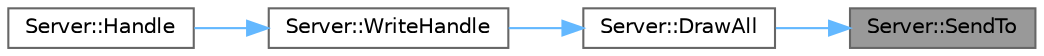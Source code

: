 digraph "Server::SendTo"
{
 // LATEX_PDF_SIZE
  bgcolor="transparent";
  edge [fontname=Helvetica,fontsize=10,labelfontname=Helvetica,labelfontsize=10];
  node [fontname=Helvetica,fontsize=10,shape=box,height=0.2,width=0.4];
  rankdir="RL";
  Node1 [id="Node000001",label="Server::SendTo",height=0.2,width=0.4,color="gray40", fillcolor="grey60", style="filled", fontcolor="black",tooltip="Отправляет сообщение клиенту."];
  Node1 -> Node2 [id="edge1_Node000001_Node000002",dir="back",color="steelblue1",style="solid",tooltip=" "];
  Node2 [id="Node000002",label="Server::DrawAll",height=0.2,width=0.4,color="grey40", fillcolor="white", style="filled",URL="$class_server.html#a44be6f37d46d022833250be1a29d2ce0",tooltip="Отрисовывает все элементы на поле."];
  Node2 -> Node3 [id="edge2_Node000002_Node000003",dir="back",color="steelblue1",style="solid",tooltip=" "];
  Node3 [id="Node000003",label="Server::WriteHandle",height=0.2,width=0.4,color="grey40", fillcolor="white", style="filled",URL="$class_server.html#a76a0e5a2a9bbc3abf9f77ac704f554af",tooltip="Обрабатывает события записи."];
  Node3 -> Node4 [id="edge3_Node000003_Node000004",dir="back",color="steelblue1",style="solid",tooltip=" "];
  Node4 [id="Node000004",label="Server::Handle",height=0.2,width=0.4,color="grey40", fillcolor="white", style="filled",URL="$class_server.html#aa8a2b033575df088c0716ba949875c63",tooltip="Абстрактный метод для обработки событий."];
}

